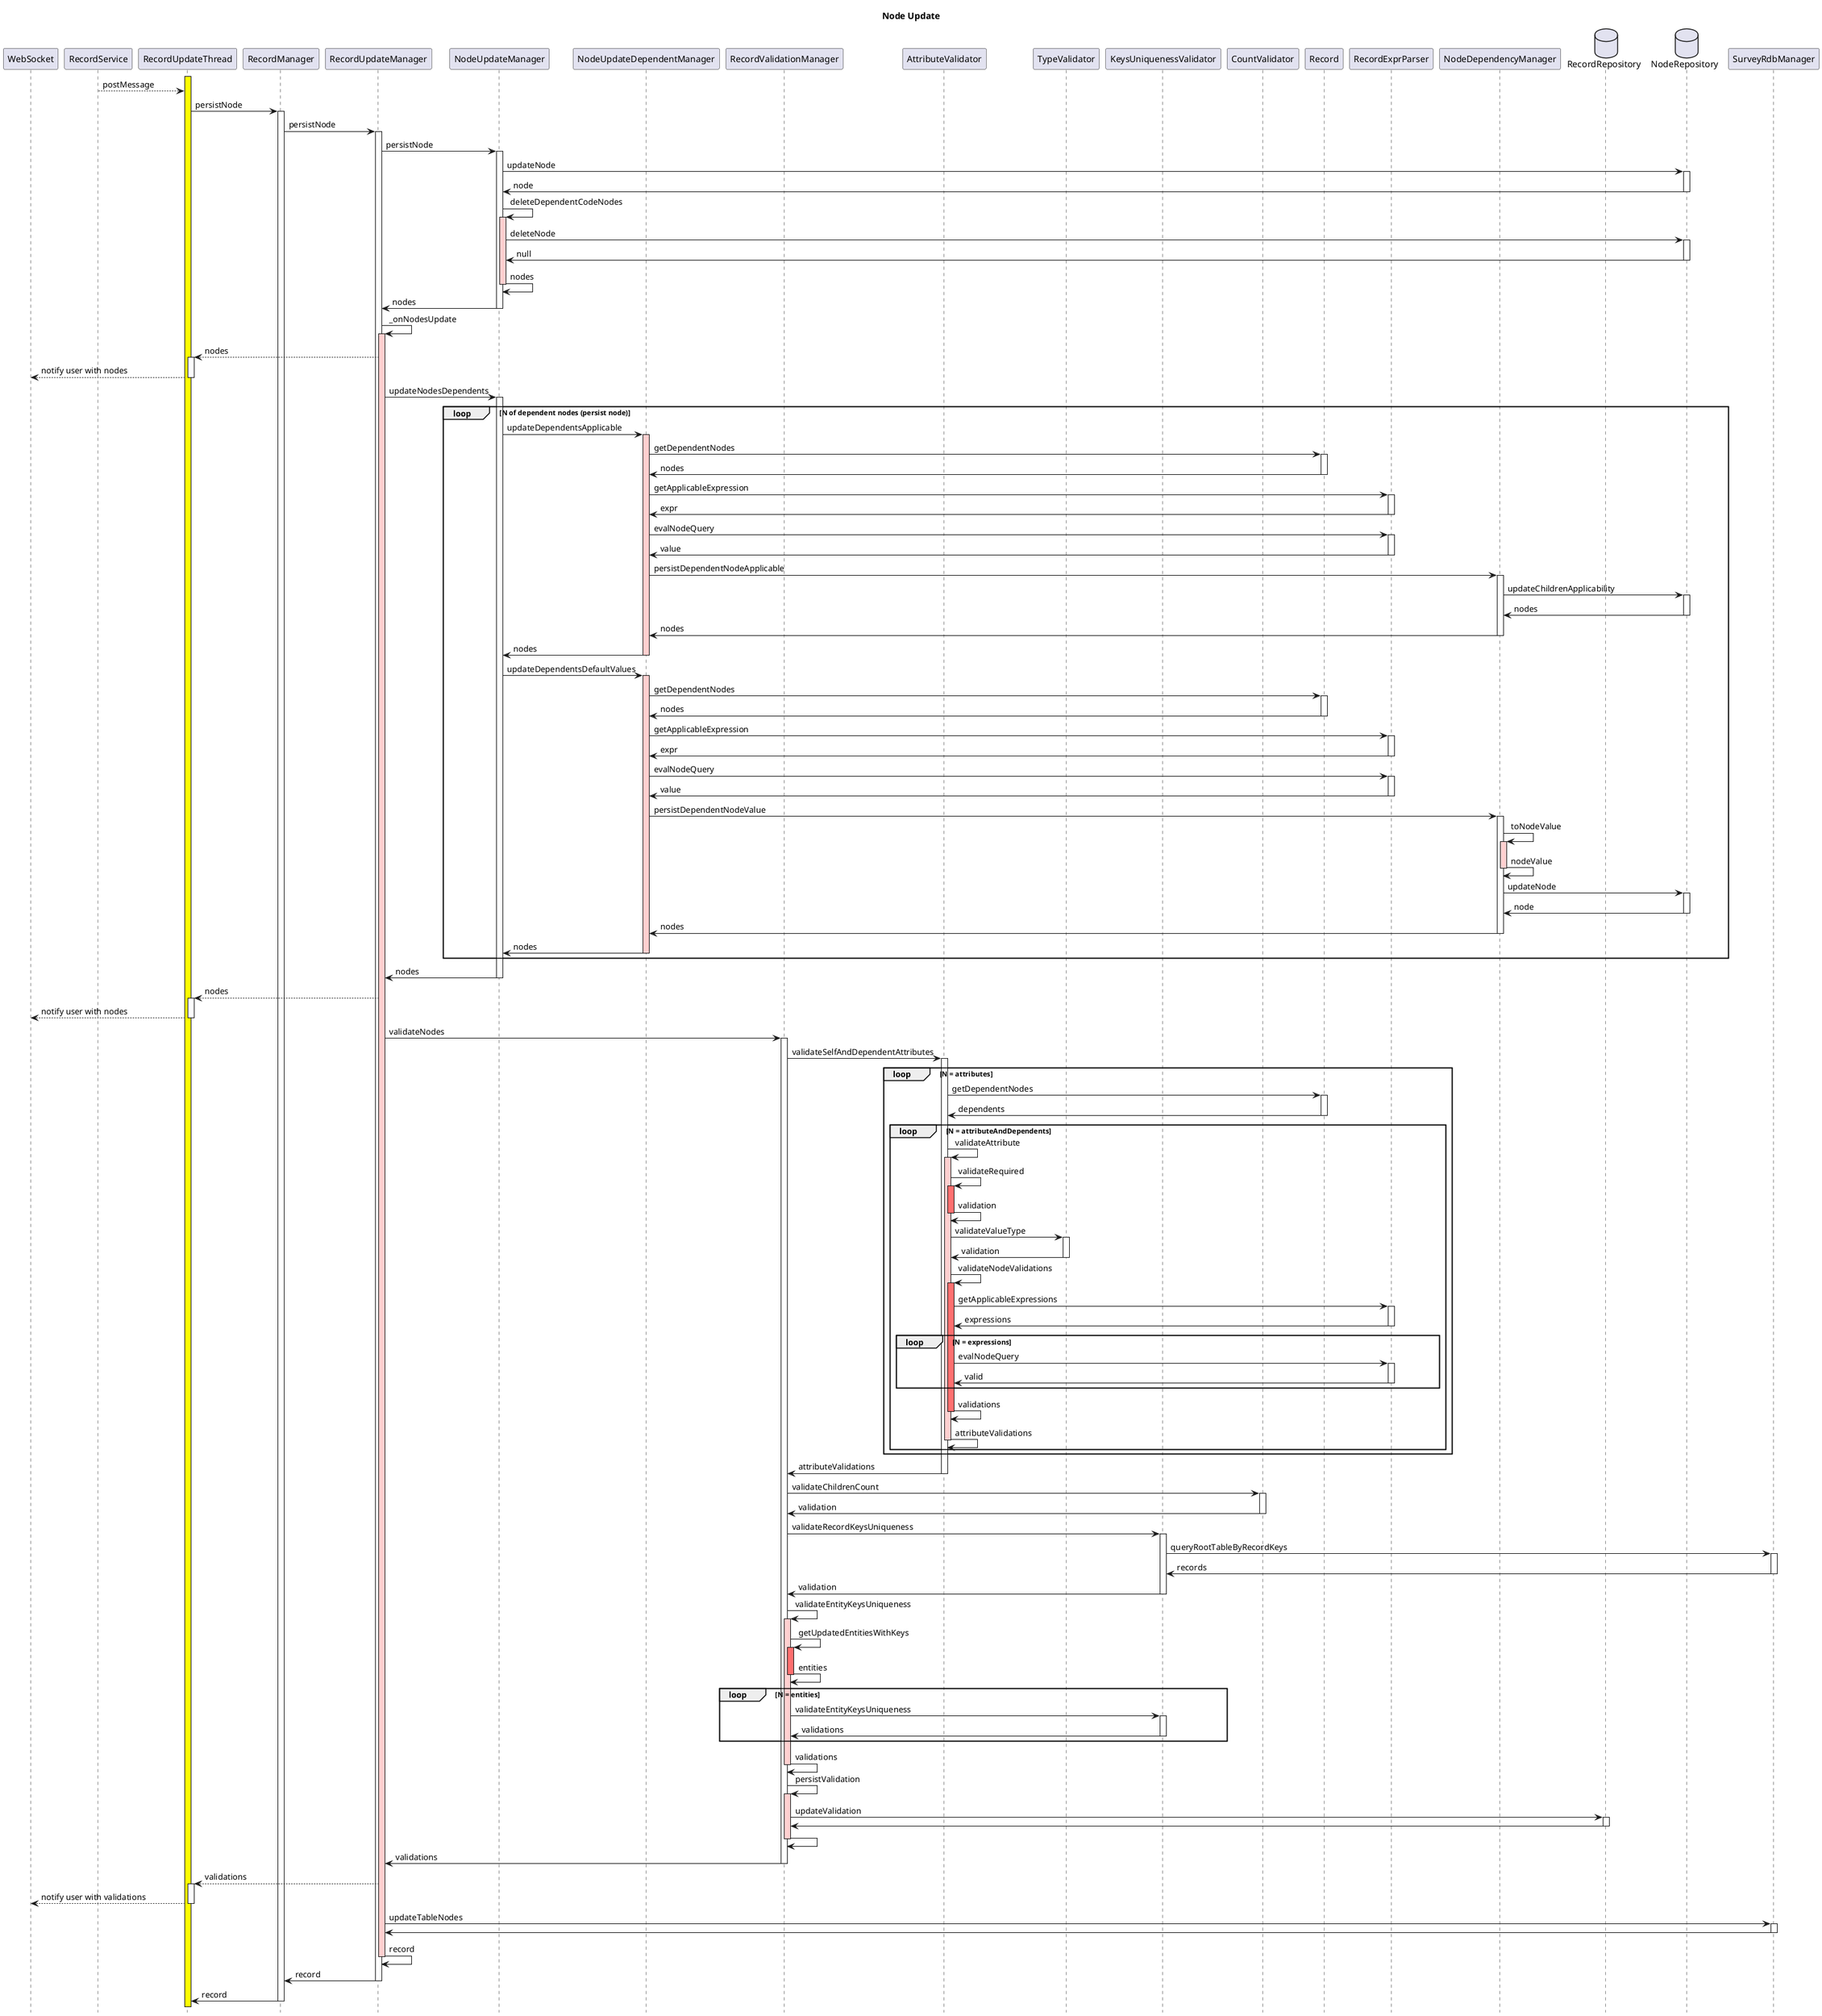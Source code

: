 @startuml

' colors:
'   level 1 : #FFCFCF
'   level 2 : #FF6F6F

' INIT
title Node Update
hide footbox

participant WebSocket
participant RecordService
participant RecordUpdateThread
participant RecordManager
participant RecordUpdateManager
participant NodeUpdateManager
participant NodeUpdateDependentManager
participant RecordValidationManager
participant AttributeValidator
participant TypeValidator
participant KeysUniquenessValidator
participant CountValidator
participant Record
participant RecordExprParser
participant NodeDependencyManager
database RecordRepository
database NodeRepository
participant SurveyRdbManager

RecordUpdateThread ++  #yellow

RecordService --> RecordUpdateThread : postMessage

RecordUpdateThread -> RecordManager ++ : persistNode
    RecordManager -> RecordUpdateManager ++ : persistNode
        'RecordUpdateManager.persistNode
        RecordUpdateManager -> NodeUpdateManager ++ : persistNode
            NodeUpdateManager -> NodeRepository ++ : updateNode
                NodeRepository -> NodeUpdateManager -- : node

            NodeUpdateManager -> NodeUpdateManager ++ #FFCFCF : deleteDependentCodeNodes
                NodeUpdateManager -> NodeRepository ++ : deleteNode
                    NodeRepository -> NodeUpdateManager -- : null
                NodeUpdateManager -> NodeUpdateManager --: nodes

            NodeUpdateManager -> RecordUpdateManager -- : nodes

    'RecordUpdateManager._onNodesUpdate START
    RecordUpdateManager -> RecordUpdateManager ++ #FFCFCF: _onNodesUpdate

        RecordUpdateManager --> RecordUpdateThread ++ : nodes
            RecordUpdateThread --> WebSocket -- : notify user with nodes

        RecordUpdateManager -> NodeUpdateManager ++ : updateNodesDependents
            loop N of dependent nodes (persist node)

            '1. UPDATE APPLICABILITY
            NodeUpdateManager -> NodeUpdateDependentManager ++ #FFCFCF: updateDependentsApplicable
                NodeUpdateDependentManager -> Record ++ : getDependentNodes
                    Record -> NodeUpdateDependentManager -- : nodes
                NodeUpdateDependentManager -> RecordExprParser ++ : getApplicableExpression
                    RecordExprParser -> NodeUpdateDependentManager -- : expr
                NodeUpdateDependentManager -> RecordExprParser ++ : evalNodeQuery
                    RecordExprParser -> NodeUpdateDependentManager -- : value
                NodeUpdateDependentManager -> NodeDependencyManager ++ : persistDependentNodeApplicable
                    NodeDependencyManager -> NodeRepository ++ : updateChildrenApplicability
                        NodeRepository -> NodeDependencyManager -- : nodes
                    NodeDependencyManager -> NodeUpdateDependentManager -- : nodes
                NodeUpdateDependentManager -> NodeUpdateManager -- : nodes

             '2. UPDATE DEFAULT VALUE
             NodeUpdateManager -> NodeUpdateDependentManager ++ #FFCFCF : updateDependentsDefaultValues
                 NodeUpdateDependentManager -> Record ++ : getDependentNodes
                     Record -> NodeUpdateDependentManager -- : nodes
                 NodeUpdateDependentManager -> RecordExprParser ++ : getApplicableExpression
                     RecordExprParser -> NodeUpdateDependentManager -- : expr
                 NodeUpdateDependentManager -> RecordExprParser ++ : evalNodeQuery
                     RecordExprParser -> NodeUpdateDependentManager -- : value
                 NodeUpdateDependentManager -> NodeDependencyManager ++ : persistDependentNodeValue
                     NodeDependencyManager -> NodeDependencyManager ++ #FFCFCF: toNodeValue
                        NodeDependencyManager -> NodeDependencyManager -- : nodeValue
                     NodeDependencyManager -> NodeRepository ++ : updateNode
                         NodeRepository -> NodeDependencyManager -- : node
                     NodeDependencyManager -> NodeUpdateDependentManager -- : nodes
                 NodeUpdateDependentManager -> NodeUpdateManager -- : nodes

            end
            NodeUpdateManager -> RecordUpdateManager -- : nodes

        RecordUpdateManager --> RecordUpdateThread ++ : nodes
            RecordUpdateThread --> WebSocket -- : notify user with nodes

        '3. UPDATE Validation
        RecordUpdateManager -> RecordValidationManager ++ : validateNodes

            '3.1 attributeValidations
            RecordValidationManager -> AttributeValidator ++ : validateSelfAndDependentAttributes
                loop N = attributes
                    AttributeValidator -> Record ++ : getDependentNodes
                        Record -> AttributeValidator -- : dependents
                        loop N = attributeAndDependents
                            AttributeValidator -> AttributeValidator ++ #FFCFCF : validateAttribute
                                AttributeValidator -> AttributeValidator ++ #FF6F6F: validateRequired
                                    AttributeValidator -> AttributeValidator -- : validation

                                AttributeValidator -> TypeValidator ++ : validateValueType
                                    TypeValidator -> AttributeValidator -- : validation

                                AttributeValidator -> AttributeValidator ++ #FF6F6F : validateNodeValidations
                                    AttributeValidator -> RecordExprParser ++ : getApplicableExpressions
                                        RecordExprParser -> AttributeValidator -- : expressions
                                        loop N = expressions
                                            AttributeValidator -> RecordExprParser ++ : evalNodeQuery
                                                RecordExprParser -> AttributeValidator -- : valid
                                        end
                                    AttributeValidator -> AttributeValidator -- : validations

                                AttributeValidator -> AttributeValidator -- : attributeValidations
                        end
                end
                AttributeValidator -> RecordValidationManager -- : attributeValidations

            '3.2 CountValidator
            RecordValidationManager -> CountValidator ++ : validateChildrenCount
                CountValidator -> RecordValidationManager  -- : validation

            '3.3 Record KeysUniquenessValidator
            RecordValidationManager -> KeysUniquenessValidator ++ : validateRecordKeysUniqueness
                KeysUniquenessValidator -> SurveyRdbManager ++ : queryRootTableByRecordKeys
                    SurveyRdbManager -> KeysUniquenessValidator -- : records
                    'KeysUniquenessValidator has an internal method fetchEntityKeyNodes, which does not a fetch - TODO RENAME TO get
                KeysUniquenessValidator -> RecordValidationManager  -- : validation

            '3.4 EntityKeysValidations
            RecordValidationManager -> RecordValidationManager ++ #FFCFCF : validateEntityKeysUniqueness
                RecordValidationManager -> RecordValidationManager ++ #FF6F6F : getUpdatedEntitiesWithKeys
                    RecordValidationManager -> RecordValidationManager -- : entities
                    loop N = entities
                        RecordValidationManager -> KeysUniquenessValidator ++ : validateEntityKeysUniqueness
                            KeysUniquenessValidator -> RecordValidationManager -- : validations
                    end
                RecordValidationManager -> RecordValidationManager -- : validations

            '3.5 persistValidation
            RecordValidationManager -> RecordValidationManager ++ #FFCFCF : persistValidation
                RecordValidationManager -> RecordRepository ++ : updateValidation
                    RecordRepository -> RecordValidationManager -- :
                RecordValidationManager -> RecordValidationManager -- :

            RecordValidationManager -> RecordUpdateManager -- : validations

        RecordUpdateManager --> RecordUpdateThread ++ : validations
            RecordUpdateThread --> WebSocket -- : notify user with validations

        RecordUpdateManager -> SurveyRdbManager ++ : updateTableNodes
            SurveyRdbManager -> RecordUpdateManager -- :

        'RecordUpdateManager._onNodesUpdate END
        RecordUpdateManager -> RecordUpdateManager -- : record

    RecordUpdateManager -> RecordManager -- : record
RecordManager -> RecordUpdateThread -- : record


@enduml